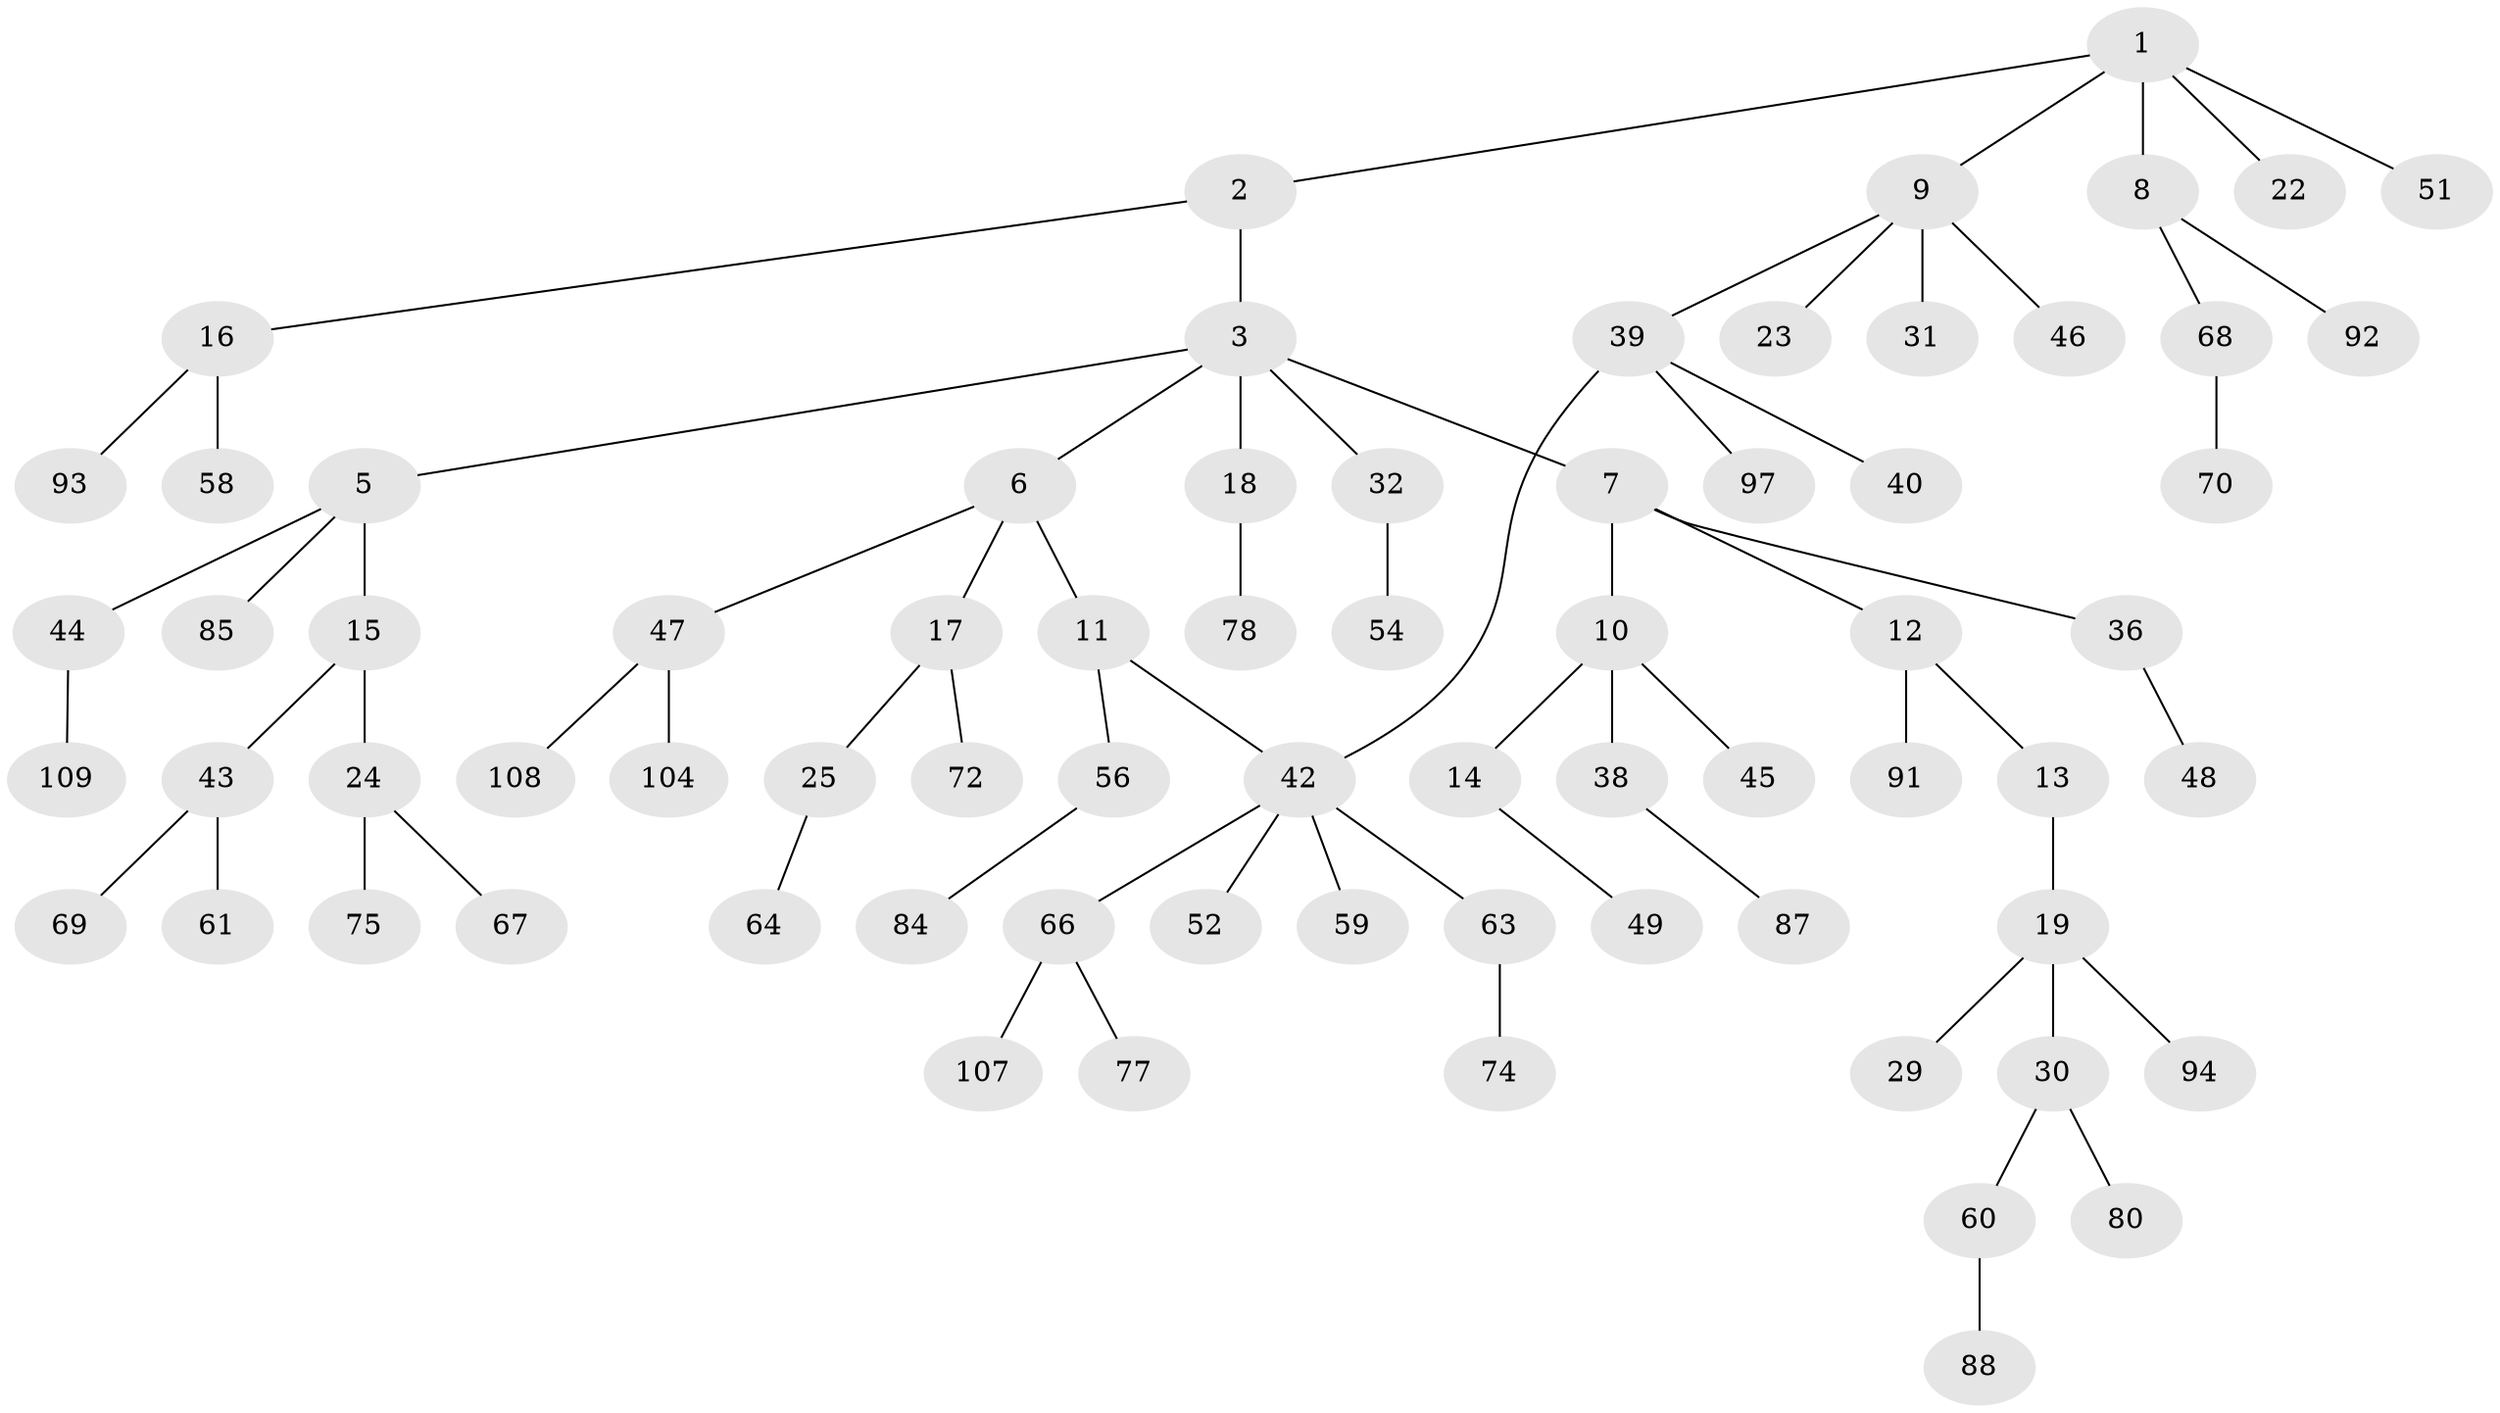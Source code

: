 // original degree distribution, {5: 0.06422018348623854, 4: 0.06422018348623854, 3: 0.11926605504587157, 2: 0.3119266055045872, 1: 0.44036697247706424}
// Generated by graph-tools (version 1.1) at 2025/10/02/27/25 16:10:53]
// undirected, 72 vertices, 72 edges
graph export_dot {
graph [start="1"]
  node [color=gray90,style=filled];
  1 [super="+21"];
  2 [super="+41"];
  3 [super="+4"];
  5 [super="+79"];
  6;
  7 [super="+35"];
  8 [super="+20"];
  9 [super="+28"];
  10 [super="+73"];
  11 [super="+53"];
  12 [super="+90"];
  13 [super="+55"];
  14;
  15 [super="+37"];
  16 [super="+100"];
  17 [super="+33"];
  18;
  19 [super="+26"];
  22 [super="+96"];
  23;
  24 [super="+27"];
  25;
  29;
  30 [super="+82"];
  31 [super="+34"];
  32;
  36;
  38;
  39 [super="+86"];
  40 [super="+95"];
  42 [super="+57"];
  43 [super="+50"];
  44 [super="+62"];
  45;
  46;
  47 [super="+83"];
  48;
  49;
  51 [super="+65"];
  52;
  54 [super="+98"];
  56;
  58 [super="+101"];
  59 [super="+76"];
  60 [super="+81"];
  61;
  63 [super="+71"];
  64;
  66;
  67;
  68 [super="+105"];
  69 [super="+99"];
  70 [super="+89"];
  72;
  74 [super="+103"];
  75;
  77;
  78 [super="+106"];
  80;
  84 [super="+102"];
  85;
  87;
  88;
  91;
  92;
  93;
  94;
  97;
  104;
  107;
  108;
  109;
  1 -- 2;
  1 -- 8;
  1 -- 9;
  1 -- 51;
  1 -- 22;
  2 -- 3;
  2 -- 16;
  3 -- 5;
  3 -- 7;
  3 -- 18;
  3 -- 32;
  3 -- 6;
  5 -- 15;
  5 -- 44;
  5 -- 85;
  6 -- 11;
  6 -- 17;
  6 -- 47;
  7 -- 10;
  7 -- 12;
  7 -- 36;
  8 -- 68;
  8 -- 92;
  9 -- 23;
  9 -- 46;
  9 -- 31;
  9 -- 39;
  10 -- 14;
  10 -- 38;
  10 -- 45;
  11 -- 42;
  11 -- 56;
  12 -- 13;
  12 -- 91;
  13 -- 19;
  14 -- 49;
  15 -- 24;
  15 -- 43;
  16 -- 58;
  16 -- 93;
  17 -- 25;
  17 -- 72;
  18 -- 78;
  19 -- 29;
  19 -- 30;
  19 -- 94;
  24 -- 67;
  24 -- 75;
  25 -- 64;
  30 -- 60;
  30 -- 80;
  32 -- 54;
  36 -- 48;
  38 -- 87;
  39 -- 40;
  39 -- 97;
  39 -- 42;
  42 -- 52;
  42 -- 59;
  42 -- 66;
  42 -- 63;
  43 -- 61;
  43 -- 69;
  44 -- 109;
  47 -- 104;
  47 -- 108;
  56 -- 84;
  60 -- 88;
  63 -- 74;
  66 -- 77;
  66 -- 107;
  68 -- 70;
}
